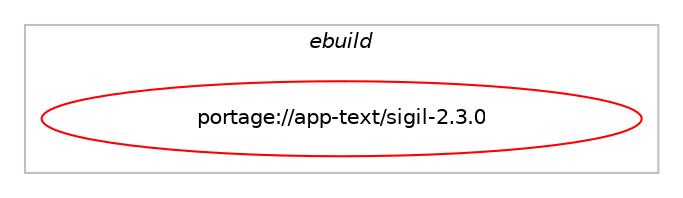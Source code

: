 digraph prolog {

# *************
# Graph options
# *************

newrank=true;
concentrate=true;
compound=true;
graph [rankdir=LR,fontname=Helvetica,fontsize=10,ranksep=1.5];#, ranksep=2.5, nodesep=0.2];
edge  [arrowhead=vee];
node  [fontname=Helvetica,fontsize=10];

# **********
# The ebuild
# **********

subgraph cluster_leftcol {
color=gray;
label=<<i>ebuild</i>>;
id [label="portage://app-text/sigil-2.3.0", color=red, width=4, href="../app-text/sigil-2.3.0.svg"];
}

# ****************
# The dependencies
# ****************

subgraph cluster_midcol {
color=gray;
label=<<i>dependencies</i>>;
subgraph cluster_compile {
fillcolor="#eeeeee";
style=filled;
label=<<i>compile</i>>;
# *** BEGIN UNKNOWN DEPENDENCY TYPE (TODO) ***
# id -> equal(use_conditional_group(positive,plugins,portage://app-text/sigil-2.3.0,[use_conditional_group(positive,python_single_target_python3_10,portage://app-text/sigil-2.3.0,[package_dependency(portage://app-text/sigil-2.3.0,install,no,dev-python,chardet,none,[,,],[],[use(enable(python_targets_python3_10),negative)]),package_dependency(portage://app-text/sigil-2.3.0,install,no,dev-python,cssselect,none,[,,],[],[use(enable(python_targets_python3_10),negative)]),package_dependency(portage://app-text/sigil-2.3.0,install,no,dev-python,html5lib,none,[,,],[],[use(enable(python_targets_python3_10),negative)]),package_dependency(portage://app-text/sigil-2.3.0,install,no,dev-python,pillow,none,[,,],[],[use(enable(python_targets_python3_10),negative)]),package_dependency(portage://app-text/sigil-2.3.0,install,no,dev-python,regex,none,[,,],[],[use(enable(python_targets_python3_10),negative)]),package_dependency(portage://app-text/sigil-2.3.0,install,no,dev-python,PyQt6,none,[,,],[],[use(enable(python_targets_python3_10),negative)]),package_dependency(portage://app-text/sigil-2.3.0,install,no,dev-python,PyQt6-WebEngine,none,[,,],[],[use(enable(python_targets_python3_10),negative)])]),use_conditional_group(positive,python_single_target_python3_11,portage://app-text/sigil-2.3.0,[package_dependency(portage://app-text/sigil-2.3.0,install,no,dev-python,chardet,none,[,,],[],[use(enable(python_targets_python3_11),negative)]),package_dependency(portage://app-text/sigil-2.3.0,install,no,dev-python,cssselect,none,[,,],[],[use(enable(python_targets_python3_11),negative)]),package_dependency(portage://app-text/sigil-2.3.0,install,no,dev-python,html5lib,none,[,,],[],[use(enable(python_targets_python3_11),negative)]),package_dependency(portage://app-text/sigil-2.3.0,install,no,dev-python,pillow,none,[,,],[],[use(enable(python_targets_python3_11),negative)]),package_dependency(portage://app-text/sigil-2.3.0,install,no,dev-python,regex,none,[,,],[],[use(enable(python_targets_python3_11),negative)]),package_dependency(portage://app-text/sigil-2.3.0,install,no,dev-python,PyQt6,none,[,,],[],[use(enable(python_targets_python3_11),negative)]),package_dependency(portage://app-text/sigil-2.3.0,install,no,dev-python,PyQt6-WebEngine,none,[,,],[],[use(enable(python_targets_python3_11),negative)])]),use_conditional_group(positive,python_single_target_python3_12,portage://app-text/sigil-2.3.0,[package_dependency(portage://app-text/sigil-2.3.0,install,no,dev-python,chardet,none,[,,],[],[use(enable(python_targets_python3_12),negative)]),package_dependency(portage://app-text/sigil-2.3.0,install,no,dev-python,cssselect,none,[,,],[],[use(enable(python_targets_python3_12),negative)]),package_dependency(portage://app-text/sigil-2.3.0,install,no,dev-python,html5lib,none,[,,],[],[use(enable(python_targets_python3_12),negative)]),package_dependency(portage://app-text/sigil-2.3.0,install,no,dev-python,pillow,none,[,,],[],[use(enable(python_targets_python3_12),negative)]),package_dependency(portage://app-text/sigil-2.3.0,install,no,dev-python,regex,none,[,,],[],[use(enable(python_targets_python3_12),negative)]),package_dependency(portage://app-text/sigil-2.3.0,install,no,dev-python,PyQt6,none,[,,],[],[use(enable(python_targets_python3_12),negative)]),package_dependency(portage://app-text/sigil-2.3.0,install,no,dev-python,PyQt6-WebEngine,none,[,,],[],[use(enable(python_targets_python3_12),negative)])]),use_conditional_group(positive,python_single_target_python3_13,portage://app-text/sigil-2.3.0,[package_dependency(portage://app-text/sigil-2.3.0,install,no,dev-python,chardet,none,[,,],[],[use(enable(python_targets_python3_13),negative)]),package_dependency(portage://app-text/sigil-2.3.0,install,no,dev-python,cssselect,none,[,,],[],[use(enable(python_targets_python3_13),negative)]),package_dependency(portage://app-text/sigil-2.3.0,install,no,dev-python,html5lib,none,[,,],[],[use(enable(python_targets_python3_13),negative)]),package_dependency(portage://app-text/sigil-2.3.0,install,no,dev-python,pillow,none,[,,],[],[use(enable(python_targets_python3_13),negative)]),package_dependency(portage://app-text/sigil-2.3.0,install,no,dev-python,regex,none,[,,],[],[use(enable(python_targets_python3_13),negative)]),package_dependency(portage://app-text/sigil-2.3.0,install,no,dev-python,PyQt6,none,[,,],[],[use(enable(python_targets_python3_13),negative)]),package_dependency(portage://app-text/sigil-2.3.0,install,no,dev-python,PyQt6-WebEngine,none,[,,],[],[use(enable(python_targets_python3_13),negative)])]),use_conditional_group(positive,python_single_target_python3_10,portage://app-text/sigil-2.3.0,[package_dependency(portage://app-text/sigil-2.3.0,install,no,dev-lang,python,none,[,,],[slot(3.10)],[use(enable(tk),none)])]),use_conditional_group(positive,python_single_target_python3_11,portage://app-text/sigil-2.3.0,[package_dependency(portage://app-text/sigil-2.3.0,install,no,dev-lang,python,none,[,,],[slot(3.11)],[use(enable(tk),none)])]),use_conditional_group(positive,python_single_target_python3_12,portage://app-text/sigil-2.3.0,[package_dependency(portage://app-text/sigil-2.3.0,install,no,dev-lang,python,none,[,,],[slot(3.12)],[use(enable(tk),none)])]),use_conditional_group(positive,python_single_target_python3_13,portage://app-text/sigil-2.3.0,[package_dependency(portage://app-text/sigil-2.3.0,install,no,dev-lang,python,none,[,,],[slot(3.13)],[use(enable(tk),none)])])]))
# *** END UNKNOWN DEPENDENCY TYPE (TODO) ***

# *** BEGIN UNKNOWN DEPENDENCY TYPE (TODO) ***
# id -> equal(use_conditional_group(positive,python_single_target_python3_10,portage://app-text/sigil-2.3.0,[package_dependency(portage://app-text/sigil-2.3.0,install,no,dev-lang,python,none,[,,],[slot(3.10)],[])]))
# *** END UNKNOWN DEPENDENCY TYPE (TODO) ***

# *** BEGIN UNKNOWN DEPENDENCY TYPE (TODO) ***
# id -> equal(use_conditional_group(positive,python_single_target_python3_10,portage://app-text/sigil-2.3.0,[package_dependency(portage://app-text/sigil-2.3.0,install,no,dev-python,css-parser,none,[,,],[],[use(enable(python_targets_python3_10),negative)]),package_dependency(portage://app-text/sigil-2.3.0,install,no,dev-python,dulwich,none,[,,],[],[use(enable(python_targets_python3_10),negative)]),package_dependency(portage://app-text/sigil-2.3.0,install,no,dev-python,lxml,none,[,,],[],[use(enable(python_targets_python3_10),negative)])]))
# *** END UNKNOWN DEPENDENCY TYPE (TODO) ***

# *** BEGIN UNKNOWN DEPENDENCY TYPE (TODO) ***
# id -> equal(use_conditional_group(positive,python_single_target_python3_11,portage://app-text/sigil-2.3.0,[package_dependency(portage://app-text/sigil-2.3.0,install,no,dev-lang,python,none,[,,],[slot(3.11)],[])]))
# *** END UNKNOWN DEPENDENCY TYPE (TODO) ***

# *** BEGIN UNKNOWN DEPENDENCY TYPE (TODO) ***
# id -> equal(use_conditional_group(positive,python_single_target_python3_11,portage://app-text/sigil-2.3.0,[package_dependency(portage://app-text/sigil-2.3.0,install,no,dev-python,css-parser,none,[,,],[],[use(enable(python_targets_python3_11),negative)]),package_dependency(portage://app-text/sigil-2.3.0,install,no,dev-python,dulwich,none,[,,],[],[use(enable(python_targets_python3_11),negative)]),package_dependency(portage://app-text/sigil-2.3.0,install,no,dev-python,lxml,none,[,,],[],[use(enable(python_targets_python3_11),negative)])]))
# *** END UNKNOWN DEPENDENCY TYPE (TODO) ***

# *** BEGIN UNKNOWN DEPENDENCY TYPE (TODO) ***
# id -> equal(use_conditional_group(positive,python_single_target_python3_12,portage://app-text/sigil-2.3.0,[package_dependency(portage://app-text/sigil-2.3.0,install,no,dev-lang,python,none,[,,],[slot(3.12)],[])]))
# *** END UNKNOWN DEPENDENCY TYPE (TODO) ***

# *** BEGIN UNKNOWN DEPENDENCY TYPE (TODO) ***
# id -> equal(use_conditional_group(positive,python_single_target_python3_12,portage://app-text/sigil-2.3.0,[package_dependency(portage://app-text/sigil-2.3.0,install,no,dev-python,css-parser,none,[,,],[],[use(enable(python_targets_python3_12),negative)]),package_dependency(portage://app-text/sigil-2.3.0,install,no,dev-python,dulwich,none,[,,],[],[use(enable(python_targets_python3_12),negative)]),package_dependency(portage://app-text/sigil-2.3.0,install,no,dev-python,lxml,none,[,,],[],[use(enable(python_targets_python3_12),negative)])]))
# *** END UNKNOWN DEPENDENCY TYPE (TODO) ***

# *** BEGIN UNKNOWN DEPENDENCY TYPE (TODO) ***
# id -> equal(use_conditional_group(positive,python_single_target_python3_13,portage://app-text/sigil-2.3.0,[package_dependency(portage://app-text/sigil-2.3.0,install,no,dev-lang,python,none,[,,],[slot(3.13)],[])]))
# *** END UNKNOWN DEPENDENCY TYPE (TODO) ***

# *** BEGIN UNKNOWN DEPENDENCY TYPE (TODO) ***
# id -> equal(use_conditional_group(positive,python_single_target_python3_13,portage://app-text/sigil-2.3.0,[package_dependency(portage://app-text/sigil-2.3.0,install,no,dev-python,css-parser,none,[,,],[],[use(enable(python_targets_python3_13),negative)]),package_dependency(portage://app-text/sigil-2.3.0,install,no,dev-python,dulwich,none,[,,],[],[use(enable(python_targets_python3_13),negative)]),package_dependency(portage://app-text/sigil-2.3.0,install,no,dev-python,lxml,none,[,,],[],[use(enable(python_targets_python3_13),negative)])]))
# *** END UNKNOWN DEPENDENCY TYPE (TODO) ***

# *** BEGIN UNKNOWN DEPENDENCY TYPE (TODO) ***
# id -> equal(use_conditional_group(positive,system-mathjax,portage://app-text/sigil-2.3.0,[package_dependency(portage://app-text/sigil-2.3.0,install,no,dev-libs,mathjax,greaterequal,[3,,,3],[],[])]))
# *** END UNKNOWN DEPENDENCY TYPE (TODO) ***

# *** BEGIN UNKNOWN DEPENDENCY TYPE (TODO) ***
# id -> equal(package_dependency(portage://app-text/sigil-2.3.0,install,no,app-text,hunspell,none,[,,],any_same_slot,[]))
# *** END UNKNOWN DEPENDENCY TYPE (TODO) ***

# *** BEGIN UNKNOWN DEPENDENCY TYPE (TODO) ***
# id -> equal(package_dependency(portage://app-text/sigil-2.3.0,install,no,dev-libs,libpcre2,none,[,,],any_same_slot,[use(enable(pcre16),none)]))
# *** END UNKNOWN DEPENDENCY TYPE (TODO) ***

# *** BEGIN UNKNOWN DEPENDENCY TYPE (TODO) ***
# id -> equal(package_dependency(portage://app-text/sigil-2.3.0,install,no,dev-qt,qtbase,none,[,,],[slot(6)],[use(enable(concurrent),none),use(enable(cups),none),use(enable(network),none),use(enable(widgets),none),use(enable(xml),none)]))
# *** END UNKNOWN DEPENDENCY TYPE (TODO) ***

# *** BEGIN UNKNOWN DEPENDENCY TYPE (TODO) ***
# id -> equal(package_dependency(portage://app-text/sigil-2.3.0,install,no,dev-qt,qtsvg,none,[,,],[slot(6)],[]))
# *** END UNKNOWN DEPENDENCY TYPE (TODO) ***

# *** BEGIN UNKNOWN DEPENDENCY TYPE (TODO) ***
# id -> equal(package_dependency(portage://app-text/sigil-2.3.0,install,no,dev-qt,qtwebengine,none,[,,],[slot(6)],[use(enable(widgets),none)]))
# *** END UNKNOWN DEPENDENCY TYPE (TODO) ***

# *** BEGIN UNKNOWN DEPENDENCY TYPE (TODO) ***
# id -> equal(package_dependency(portage://app-text/sigil-2.3.0,install,no,sys-libs,zlib,none,[,,],[],[use(enable(minizip),none)]))
# *** END UNKNOWN DEPENDENCY TYPE (TODO) ***

}
subgraph cluster_compileandrun {
fillcolor="#eeeeee";
style=filled;
label=<<i>compile and run</i>>;
}
subgraph cluster_run {
fillcolor="#eeeeee";
style=filled;
label=<<i>run</i>>;
# *** BEGIN UNKNOWN DEPENDENCY TYPE (TODO) ***
# id -> equal(use_conditional_group(positive,plugins,portage://app-text/sigil-2.3.0,[use_conditional_group(positive,python_single_target_python3_10,portage://app-text/sigil-2.3.0,[package_dependency(portage://app-text/sigil-2.3.0,run,no,dev-python,chardet,none,[,,],[],[use(enable(python_targets_python3_10),negative)]),package_dependency(portage://app-text/sigil-2.3.0,run,no,dev-python,cssselect,none,[,,],[],[use(enable(python_targets_python3_10),negative)]),package_dependency(portage://app-text/sigil-2.3.0,run,no,dev-python,html5lib,none,[,,],[],[use(enable(python_targets_python3_10),negative)]),package_dependency(portage://app-text/sigil-2.3.0,run,no,dev-python,pillow,none,[,,],[],[use(enable(python_targets_python3_10),negative)]),package_dependency(portage://app-text/sigil-2.3.0,run,no,dev-python,regex,none,[,,],[],[use(enable(python_targets_python3_10),negative)]),package_dependency(portage://app-text/sigil-2.3.0,run,no,dev-python,PyQt6,none,[,,],[],[use(enable(python_targets_python3_10),negative)]),package_dependency(portage://app-text/sigil-2.3.0,run,no,dev-python,PyQt6-WebEngine,none,[,,],[],[use(enable(python_targets_python3_10),negative)])]),use_conditional_group(positive,python_single_target_python3_11,portage://app-text/sigil-2.3.0,[package_dependency(portage://app-text/sigil-2.3.0,run,no,dev-python,chardet,none,[,,],[],[use(enable(python_targets_python3_11),negative)]),package_dependency(portage://app-text/sigil-2.3.0,run,no,dev-python,cssselect,none,[,,],[],[use(enable(python_targets_python3_11),negative)]),package_dependency(portage://app-text/sigil-2.3.0,run,no,dev-python,html5lib,none,[,,],[],[use(enable(python_targets_python3_11),negative)]),package_dependency(portage://app-text/sigil-2.3.0,run,no,dev-python,pillow,none,[,,],[],[use(enable(python_targets_python3_11),negative)]),package_dependency(portage://app-text/sigil-2.3.0,run,no,dev-python,regex,none,[,,],[],[use(enable(python_targets_python3_11),negative)]),package_dependency(portage://app-text/sigil-2.3.0,run,no,dev-python,PyQt6,none,[,,],[],[use(enable(python_targets_python3_11),negative)]),package_dependency(portage://app-text/sigil-2.3.0,run,no,dev-python,PyQt6-WebEngine,none,[,,],[],[use(enable(python_targets_python3_11),negative)])]),use_conditional_group(positive,python_single_target_python3_12,portage://app-text/sigil-2.3.0,[package_dependency(portage://app-text/sigil-2.3.0,run,no,dev-python,chardet,none,[,,],[],[use(enable(python_targets_python3_12),negative)]),package_dependency(portage://app-text/sigil-2.3.0,run,no,dev-python,cssselect,none,[,,],[],[use(enable(python_targets_python3_12),negative)]),package_dependency(portage://app-text/sigil-2.3.0,run,no,dev-python,html5lib,none,[,,],[],[use(enable(python_targets_python3_12),negative)]),package_dependency(portage://app-text/sigil-2.3.0,run,no,dev-python,pillow,none,[,,],[],[use(enable(python_targets_python3_12),negative)]),package_dependency(portage://app-text/sigil-2.3.0,run,no,dev-python,regex,none,[,,],[],[use(enable(python_targets_python3_12),negative)]),package_dependency(portage://app-text/sigil-2.3.0,run,no,dev-python,PyQt6,none,[,,],[],[use(enable(python_targets_python3_12),negative)]),package_dependency(portage://app-text/sigil-2.3.0,run,no,dev-python,PyQt6-WebEngine,none,[,,],[],[use(enable(python_targets_python3_12),negative)])]),use_conditional_group(positive,python_single_target_python3_13,portage://app-text/sigil-2.3.0,[package_dependency(portage://app-text/sigil-2.3.0,run,no,dev-python,chardet,none,[,,],[],[use(enable(python_targets_python3_13),negative)]),package_dependency(portage://app-text/sigil-2.3.0,run,no,dev-python,cssselect,none,[,,],[],[use(enable(python_targets_python3_13),negative)]),package_dependency(portage://app-text/sigil-2.3.0,run,no,dev-python,html5lib,none,[,,],[],[use(enable(python_targets_python3_13),negative)]),package_dependency(portage://app-text/sigil-2.3.0,run,no,dev-python,pillow,none,[,,],[],[use(enable(python_targets_python3_13),negative)]),package_dependency(portage://app-text/sigil-2.3.0,run,no,dev-python,regex,none,[,,],[],[use(enable(python_targets_python3_13),negative)]),package_dependency(portage://app-text/sigil-2.3.0,run,no,dev-python,PyQt6,none,[,,],[],[use(enable(python_targets_python3_13),negative)]),package_dependency(portage://app-text/sigil-2.3.0,run,no,dev-python,PyQt6-WebEngine,none,[,,],[],[use(enable(python_targets_python3_13),negative)])]),use_conditional_group(positive,python_single_target_python3_10,portage://app-text/sigil-2.3.0,[package_dependency(portage://app-text/sigil-2.3.0,run,no,dev-lang,python,none,[,,],[slot(3.10)],[use(enable(tk),none)])]),use_conditional_group(positive,python_single_target_python3_11,portage://app-text/sigil-2.3.0,[package_dependency(portage://app-text/sigil-2.3.0,run,no,dev-lang,python,none,[,,],[slot(3.11)],[use(enable(tk),none)])]),use_conditional_group(positive,python_single_target_python3_12,portage://app-text/sigil-2.3.0,[package_dependency(portage://app-text/sigil-2.3.0,run,no,dev-lang,python,none,[,,],[slot(3.12)],[use(enable(tk),none)])]),use_conditional_group(positive,python_single_target_python3_13,portage://app-text/sigil-2.3.0,[package_dependency(portage://app-text/sigil-2.3.0,run,no,dev-lang,python,none,[,,],[slot(3.13)],[use(enable(tk),none)])])]))
# *** END UNKNOWN DEPENDENCY TYPE (TODO) ***

# *** BEGIN UNKNOWN DEPENDENCY TYPE (TODO) ***
# id -> equal(use_conditional_group(positive,python_single_target_python3_10,portage://app-text/sigil-2.3.0,[package_dependency(portage://app-text/sigil-2.3.0,run,no,dev-lang,python,none,[,,],[slot(3.10)],[])]))
# *** END UNKNOWN DEPENDENCY TYPE (TODO) ***

# *** BEGIN UNKNOWN DEPENDENCY TYPE (TODO) ***
# id -> equal(use_conditional_group(positive,python_single_target_python3_10,portage://app-text/sigil-2.3.0,[package_dependency(portage://app-text/sigil-2.3.0,run,no,dev-python,css-parser,none,[,,],[],[use(enable(python_targets_python3_10),negative)]),package_dependency(portage://app-text/sigil-2.3.0,run,no,dev-python,dulwich,none,[,,],[],[use(enable(python_targets_python3_10),negative)]),package_dependency(portage://app-text/sigil-2.3.0,run,no,dev-python,lxml,none,[,,],[],[use(enable(python_targets_python3_10),negative)])]))
# *** END UNKNOWN DEPENDENCY TYPE (TODO) ***

# *** BEGIN UNKNOWN DEPENDENCY TYPE (TODO) ***
# id -> equal(use_conditional_group(positive,python_single_target_python3_11,portage://app-text/sigil-2.3.0,[package_dependency(portage://app-text/sigil-2.3.0,run,no,dev-lang,python,none,[,,],[slot(3.11)],[])]))
# *** END UNKNOWN DEPENDENCY TYPE (TODO) ***

# *** BEGIN UNKNOWN DEPENDENCY TYPE (TODO) ***
# id -> equal(use_conditional_group(positive,python_single_target_python3_11,portage://app-text/sigil-2.3.0,[package_dependency(portage://app-text/sigil-2.3.0,run,no,dev-python,css-parser,none,[,,],[],[use(enable(python_targets_python3_11),negative)]),package_dependency(portage://app-text/sigil-2.3.0,run,no,dev-python,dulwich,none,[,,],[],[use(enable(python_targets_python3_11),negative)]),package_dependency(portage://app-text/sigil-2.3.0,run,no,dev-python,lxml,none,[,,],[],[use(enable(python_targets_python3_11),negative)])]))
# *** END UNKNOWN DEPENDENCY TYPE (TODO) ***

# *** BEGIN UNKNOWN DEPENDENCY TYPE (TODO) ***
# id -> equal(use_conditional_group(positive,python_single_target_python3_12,portage://app-text/sigil-2.3.0,[package_dependency(portage://app-text/sigil-2.3.0,run,no,dev-lang,python,none,[,,],[slot(3.12)],[])]))
# *** END UNKNOWN DEPENDENCY TYPE (TODO) ***

# *** BEGIN UNKNOWN DEPENDENCY TYPE (TODO) ***
# id -> equal(use_conditional_group(positive,python_single_target_python3_12,portage://app-text/sigil-2.3.0,[package_dependency(portage://app-text/sigil-2.3.0,run,no,dev-python,css-parser,none,[,,],[],[use(enable(python_targets_python3_12),negative)]),package_dependency(portage://app-text/sigil-2.3.0,run,no,dev-python,dulwich,none,[,,],[],[use(enable(python_targets_python3_12),negative)]),package_dependency(portage://app-text/sigil-2.3.0,run,no,dev-python,lxml,none,[,,],[],[use(enable(python_targets_python3_12),negative)])]))
# *** END UNKNOWN DEPENDENCY TYPE (TODO) ***

# *** BEGIN UNKNOWN DEPENDENCY TYPE (TODO) ***
# id -> equal(use_conditional_group(positive,python_single_target_python3_13,portage://app-text/sigil-2.3.0,[package_dependency(portage://app-text/sigil-2.3.0,run,no,dev-lang,python,none,[,,],[slot(3.13)],[])]))
# *** END UNKNOWN DEPENDENCY TYPE (TODO) ***

# *** BEGIN UNKNOWN DEPENDENCY TYPE (TODO) ***
# id -> equal(use_conditional_group(positive,python_single_target_python3_13,portage://app-text/sigil-2.3.0,[package_dependency(portage://app-text/sigil-2.3.0,run,no,dev-python,css-parser,none,[,,],[],[use(enable(python_targets_python3_13),negative)]),package_dependency(portage://app-text/sigil-2.3.0,run,no,dev-python,dulwich,none,[,,],[],[use(enable(python_targets_python3_13),negative)]),package_dependency(portage://app-text/sigil-2.3.0,run,no,dev-python,lxml,none,[,,],[],[use(enable(python_targets_python3_13),negative)])]))
# *** END UNKNOWN DEPENDENCY TYPE (TODO) ***

# *** BEGIN UNKNOWN DEPENDENCY TYPE (TODO) ***
# id -> equal(use_conditional_group(positive,system-mathjax,portage://app-text/sigil-2.3.0,[package_dependency(portage://app-text/sigil-2.3.0,run,no,dev-libs,mathjax,greaterequal,[3,,,3],[],[])]))
# *** END UNKNOWN DEPENDENCY TYPE (TODO) ***

# *** BEGIN UNKNOWN DEPENDENCY TYPE (TODO) ***
# id -> equal(package_dependency(portage://app-text/sigil-2.3.0,run,no,app-text,hunspell,none,[,,],any_same_slot,[]))
# *** END UNKNOWN DEPENDENCY TYPE (TODO) ***

# *** BEGIN UNKNOWN DEPENDENCY TYPE (TODO) ***
# id -> equal(package_dependency(portage://app-text/sigil-2.3.0,run,no,dev-libs,libpcre2,none,[,,],any_same_slot,[use(enable(pcre16),none)]))
# *** END UNKNOWN DEPENDENCY TYPE (TODO) ***

# *** BEGIN UNKNOWN DEPENDENCY TYPE (TODO) ***
# id -> equal(package_dependency(portage://app-text/sigil-2.3.0,run,no,dev-qt,qtbase,none,[,,],[slot(6)],[use(enable(concurrent),none),use(enable(cups),none),use(enable(network),none),use(enable(widgets),none),use(enable(xml),none)]))
# *** END UNKNOWN DEPENDENCY TYPE (TODO) ***

# *** BEGIN UNKNOWN DEPENDENCY TYPE (TODO) ***
# id -> equal(package_dependency(portage://app-text/sigil-2.3.0,run,no,dev-qt,qtsvg,none,[,,],[slot(6)],[]))
# *** END UNKNOWN DEPENDENCY TYPE (TODO) ***

# *** BEGIN UNKNOWN DEPENDENCY TYPE (TODO) ***
# id -> equal(package_dependency(portage://app-text/sigil-2.3.0,run,no,dev-qt,qtwebengine,none,[,,],[slot(6)],[use(enable(widgets),none)]))
# *** END UNKNOWN DEPENDENCY TYPE (TODO) ***

# *** BEGIN UNKNOWN DEPENDENCY TYPE (TODO) ***
# id -> equal(package_dependency(portage://app-text/sigil-2.3.0,run,no,sys-libs,zlib,none,[,,],[],[use(enable(minizip),none)]))
# *** END UNKNOWN DEPENDENCY TYPE (TODO) ***

}
}

# **************
# The candidates
# **************

subgraph cluster_choices {
rank=same;
color=gray;
label=<<i>candidates</i>>;

}

}
